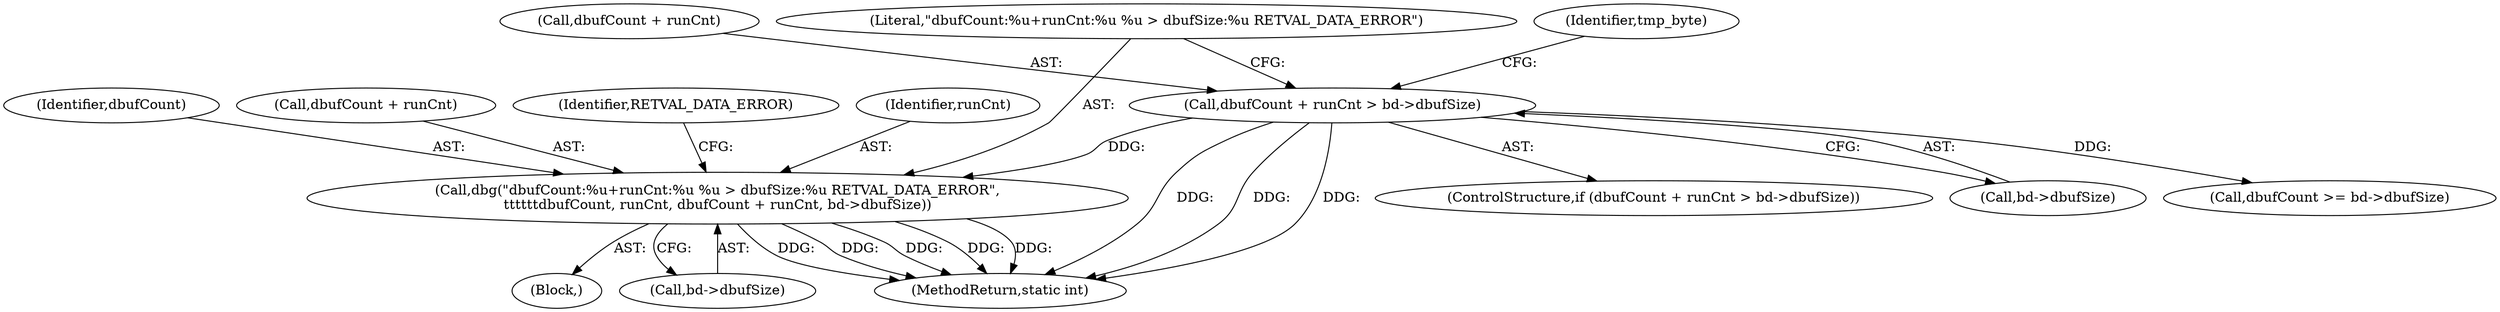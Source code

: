 digraph "0_busybox_0402cb32df015d9372578e3db27db47b33d5c7b0@pointer" {
"1000967" [label="(Call,dbg(\"dbufCount:%u+runCnt:%u %u > dbufSize:%u RETVAL_DATA_ERROR\",\n\t\t\t\t\t\tdbufCount, runCnt, dbufCount + runCnt, bd->dbufSize))"];
"1000959" [label="(Call,dbufCount + runCnt > bd->dbufSize)"];
"1000969" [label="(Identifier,dbufCount)"];
"1000971" [label="(Call,dbufCount + runCnt)"];
"1000978" [label="(Identifier,RETVAL_DATA_ERROR)"];
"1000958" [label="(ControlStructure,if (dbufCount + runCnt > bd->dbufSize))"];
"1000970" [label="(Identifier,runCnt)"];
"1000963" [label="(Call,bd->dbufSize)"];
"1001026" [label="(Call,dbufCount >= bd->dbufSize)"];
"1000959" [label="(Call,dbufCount + runCnt > bd->dbufSize)"];
"1000966" [label="(Block,)"];
"1000974" [label="(Call,bd->dbufSize)"];
"1000967" [label="(Call,dbg(\"dbufCount:%u+runCnt:%u %u > dbufSize:%u RETVAL_DATA_ERROR\",\n\t\t\t\t\t\tdbufCount, runCnt, dbufCount + runCnt, bd->dbufSize))"];
"1000960" [label="(Call,dbufCount + runCnt)"];
"1001177" [label="(MethodReturn,static int)"];
"1000968" [label="(Literal,\"dbufCount:%u+runCnt:%u %u > dbufSize:%u RETVAL_DATA_ERROR\")"];
"1000980" [label="(Identifier,tmp_byte)"];
"1000967" -> "1000966"  [label="AST: "];
"1000967" -> "1000974"  [label="CFG: "];
"1000968" -> "1000967"  [label="AST: "];
"1000969" -> "1000967"  [label="AST: "];
"1000970" -> "1000967"  [label="AST: "];
"1000971" -> "1000967"  [label="AST: "];
"1000974" -> "1000967"  [label="AST: "];
"1000978" -> "1000967"  [label="CFG: "];
"1000967" -> "1001177"  [label="DDG: "];
"1000967" -> "1001177"  [label="DDG: "];
"1000967" -> "1001177"  [label="DDG: "];
"1000967" -> "1001177"  [label="DDG: "];
"1000967" -> "1001177"  [label="DDG: "];
"1000959" -> "1000967"  [label="DDG: "];
"1000959" -> "1000958"  [label="AST: "];
"1000959" -> "1000963"  [label="CFG: "];
"1000960" -> "1000959"  [label="AST: "];
"1000963" -> "1000959"  [label="AST: "];
"1000968" -> "1000959"  [label="CFG: "];
"1000980" -> "1000959"  [label="CFG: "];
"1000959" -> "1001177"  [label="DDG: "];
"1000959" -> "1001177"  [label="DDG: "];
"1000959" -> "1001177"  [label="DDG: "];
"1000959" -> "1001026"  [label="DDG: "];
}
